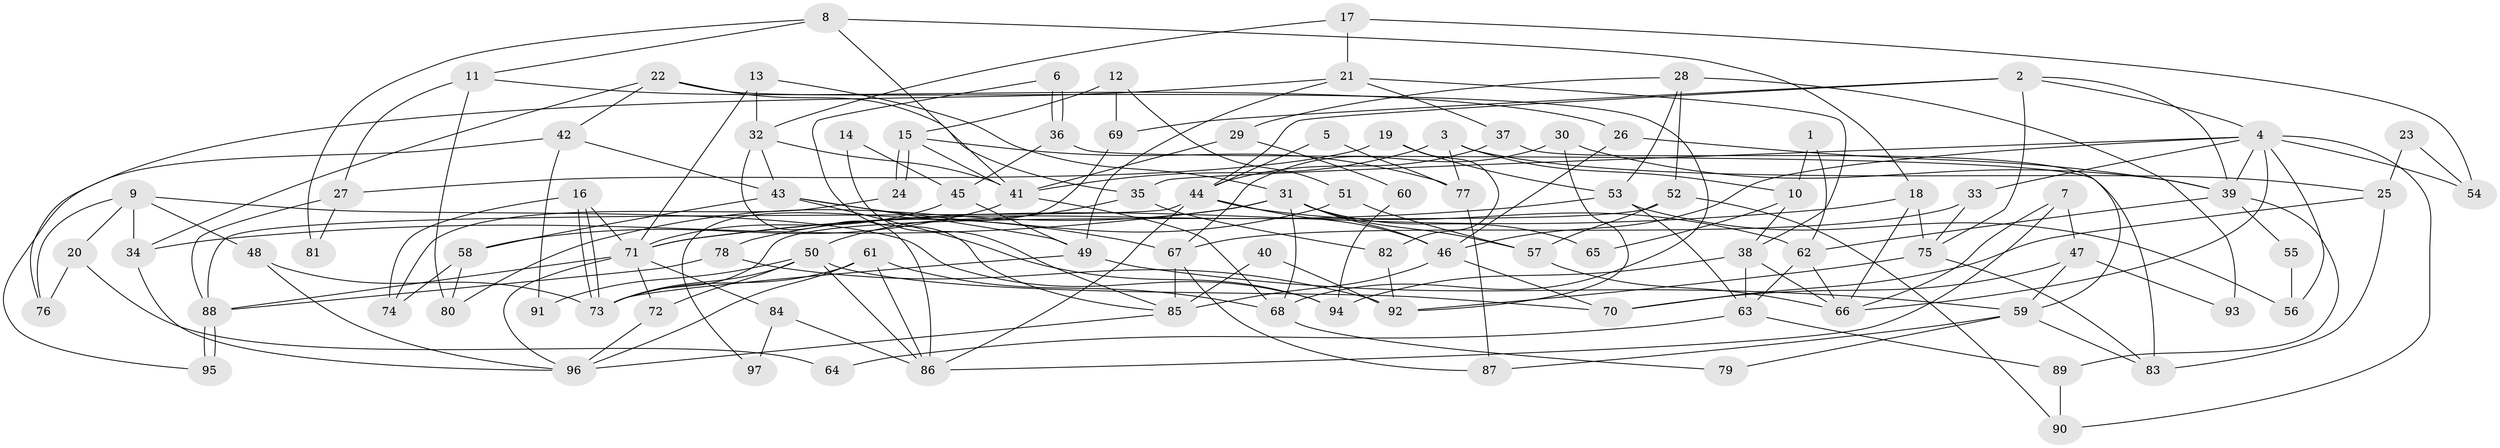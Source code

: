 // Generated by graph-tools (version 1.1) at 2025/50/03/09/25 03:50:13]
// undirected, 97 vertices, 194 edges
graph export_dot {
graph [start="1"]
  node [color=gray90,style=filled];
  1;
  2;
  3;
  4;
  5;
  6;
  7;
  8;
  9;
  10;
  11;
  12;
  13;
  14;
  15;
  16;
  17;
  18;
  19;
  20;
  21;
  22;
  23;
  24;
  25;
  26;
  27;
  28;
  29;
  30;
  31;
  32;
  33;
  34;
  35;
  36;
  37;
  38;
  39;
  40;
  41;
  42;
  43;
  44;
  45;
  46;
  47;
  48;
  49;
  50;
  51;
  52;
  53;
  54;
  55;
  56;
  57;
  58;
  59;
  60;
  61;
  62;
  63;
  64;
  65;
  66;
  67;
  68;
  69;
  70;
  71;
  72;
  73;
  74;
  75;
  76;
  77;
  78;
  79;
  80;
  81;
  82;
  83;
  84;
  85;
  86;
  87;
  88;
  89;
  90;
  91;
  92;
  93;
  94;
  95;
  96;
  97;
  1 -- 62;
  1 -- 10;
  2 -- 39;
  2 -- 44;
  2 -- 4;
  2 -- 69;
  2 -- 75;
  3 -- 41;
  3 -- 25;
  3 -- 10;
  3 -- 77;
  4 -- 66;
  4 -- 33;
  4 -- 35;
  4 -- 39;
  4 -- 46;
  4 -- 54;
  4 -- 56;
  4 -- 90;
  5 -- 77;
  5 -- 44;
  6 -- 85;
  6 -- 36;
  6 -- 36;
  7 -- 86;
  7 -- 47;
  7 -- 66;
  8 -- 18;
  8 -- 41;
  8 -- 11;
  8 -- 81;
  9 -- 48;
  9 -- 34;
  9 -- 20;
  9 -- 76;
  9 -- 94;
  10 -- 38;
  10 -- 65;
  11 -- 27;
  11 -- 26;
  11 -- 80;
  12 -- 15;
  12 -- 51;
  12 -- 69;
  13 -- 32;
  13 -- 71;
  13 -- 31;
  14 -- 85;
  14 -- 45;
  15 -- 41;
  15 -- 24;
  15 -- 24;
  15 -- 77;
  16 -- 73;
  16 -- 73;
  16 -- 71;
  16 -- 74;
  17 -- 32;
  17 -- 21;
  17 -- 54;
  18 -- 66;
  18 -- 75;
  18 -- 71;
  19 -- 53;
  19 -- 82;
  19 -- 27;
  20 -- 76;
  20 -- 64;
  21 -- 49;
  21 -- 38;
  21 -- 37;
  21 -- 76;
  22 -- 35;
  22 -- 68;
  22 -- 34;
  22 -- 42;
  23 -- 25;
  23 -- 54;
  24 -- 74;
  25 -- 70;
  25 -- 83;
  26 -- 39;
  26 -- 46;
  27 -- 88;
  27 -- 81;
  28 -- 53;
  28 -- 52;
  28 -- 29;
  28 -- 93;
  29 -- 41;
  29 -- 60;
  30 -- 39;
  30 -- 67;
  30 -- 92;
  31 -- 46;
  31 -- 34;
  31 -- 57;
  31 -- 65;
  31 -- 68;
  31 -- 80;
  32 -- 86;
  32 -- 43;
  32 -- 41;
  33 -- 75;
  33 -- 67;
  34 -- 96;
  35 -- 50;
  35 -- 82;
  36 -- 45;
  36 -- 83;
  37 -- 44;
  37 -- 59;
  38 -- 63;
  38 -- 94;
  38 -- 66;
  39 -- 62;
  39 -- 55;
  39 -- 89;
  40 -- 85;
  40 -- 92;
  41 -- 68;
  41 -- 58;
  42 -- 43;
  42 -- 91;
  42 -- 95;
  43 -- 58;
  43 -- 67;
  43 -- 49;
  43 -- 94;
  44 -- 88;
  44 -- 46;
  44 -- 62;
  44 -- 86;
  45 -- 71;
  45 -- 49;
  46 -- 70;
  46 -- 85;
  47 -- 70;
  47 -- 59;
  47 -- 93;
  48 -- 96;
  48 -- 73;
  49 -- 59;
  49 -- 73;
  50 -- 72;
  50 -- 73;
  50 -- 70;
  50 -- 86;
  50 -- 91;
  51 -- 57;
  51 -- 78;
  52 -- 73;
  52 -- 57;
  52 -- 90;
  53 -- 63;
  53 -- 71;
  53 -- 56;
  55 -- 56;
  57 -- 66;
  58 -- 80;
  58 -- 74;
  59 -- 87;
  59 -- 79;
  59 -- 83;
  60 -- 94;
  61 -- 86;
  61 -- 73;
  61 -- 68;
  61 -- 96;
  62 -- 66;
  62 -- 63;
  63 -- 89;
  63 -- 64;
  67 -- 85;
  67 -- 87;
  68 -- 79;
  69 -- 97;
  71 -- 96;
  71 -- 72;
  71 -- 84;
  71 -- 88;
  72 -- 96;
  75 -- 83;
  75 -- 92;
  77 -- 87;
  78 -- 88;
  78 -- 92;
  82 -- 92;
  84 -- 86;
  84 -- 97;
  85 -- 96;
  88 -- 95;
  88 -- 95;
  89 -- 90;
}
